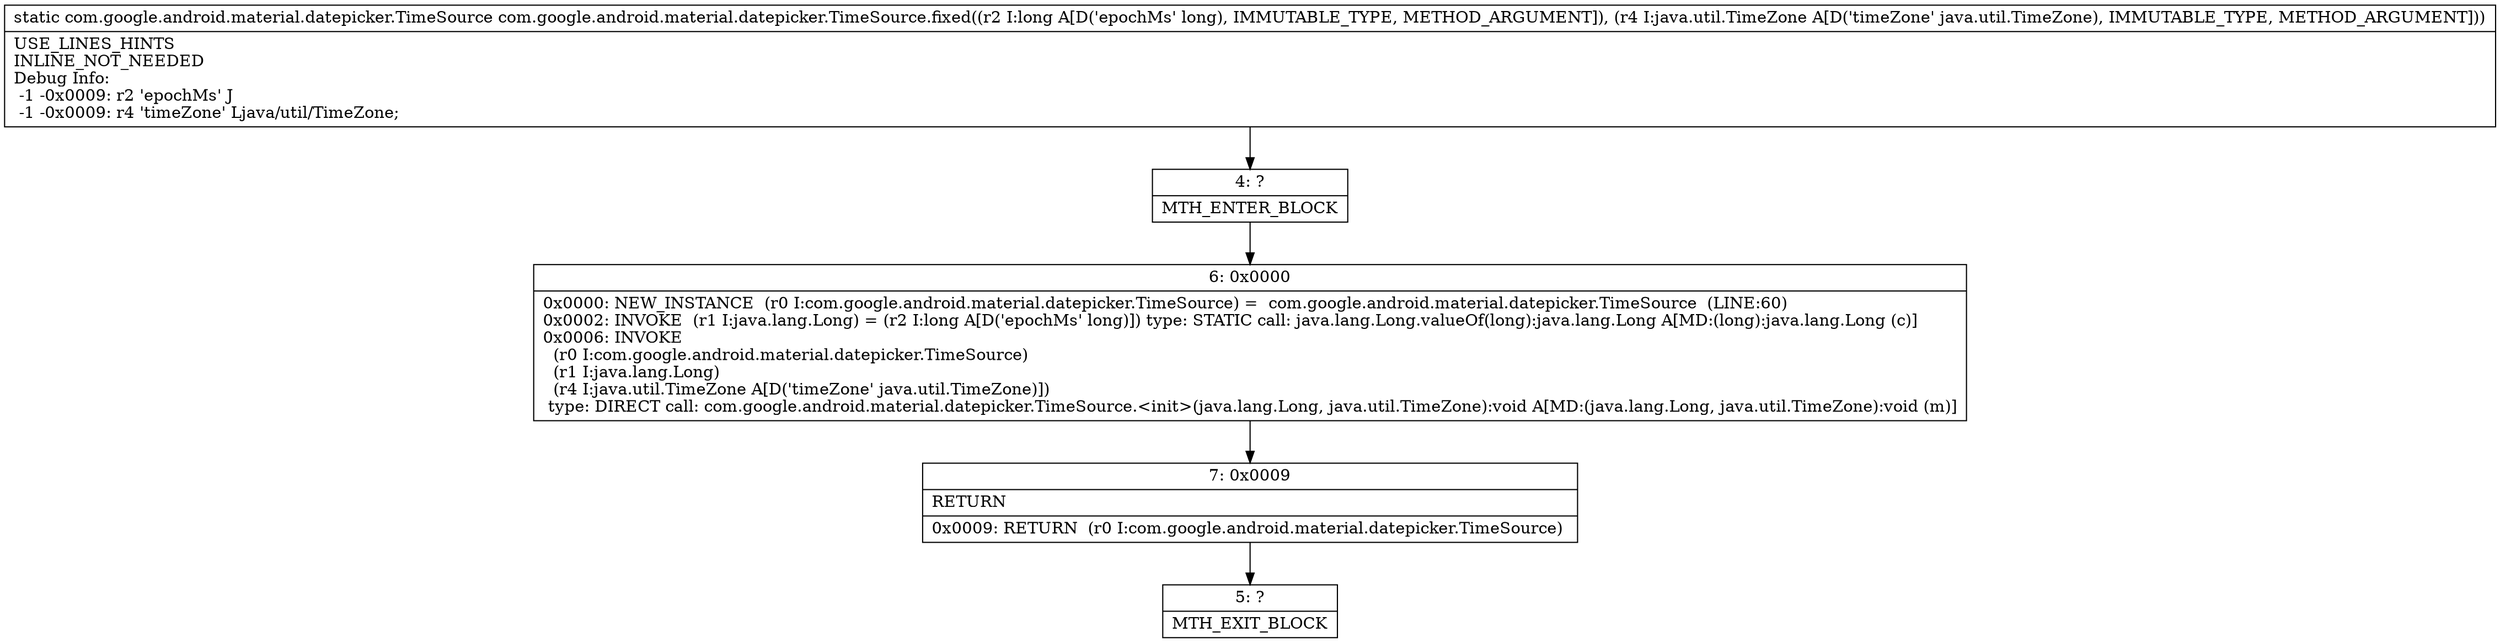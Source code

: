 digraph "CFG forcom.google.android.material.datepicker.TimeSource.fixed(JLjava\/util\/TimeZone;)Lcom\/google\/android\/material\/datepicker\/TimeSource;" {
Node_4 [shape=record,label="{4\:\ ?|MTH_ENTER_BLOCK\l}"];
Node_6 [shape=record,label="{6\:\ 0x0000|0x0000: NEW_INSTANCE  (r0 I:com.google.android.material.datepicker.TimeSource) =  com.google.android.material.datepicker.TimeSource  (LINE:60)\l0x0002: INVOKE  (r1 I:java.lang.Long) = (r2 I:long A[D('epochMs' long)]) type: STATIC call: java.lang.Long.valueOf(long):java.lang.Long A[MD:(long):java.lang.Long (c)]\l0x0006: INVOKE  \l  (r0 I:com.google.android.material.datepicker.TimeSource)\l  (r1 I:java.lang.Long)\l  (r4 I:java.util.TimeZone A[D('timeZone' java.util.TimeZone)])\l type: DIRECT call: com.google.android.material.datepicker.TimeSource.\<init\>(java.lang.Long, java.util.TimeZone):void A[MD:(java.lang.Long, java.util.TimeZone):void (m)]\l}"];
Node_7 [shape=record,label="{7\:\ 0x0009|RETURN\l|0x0009: RETURN  (r0 I:com.google.android.material.datepicker.TimeSource) \l}"];
Node_5 [shape=record,label="{5\:\ ?|MTH_EXIT_BLOCK\l}"];
MethodNode[shape=record,label="{static com.google.android.material.datepicker.TimeSource com.google.android.material.datepicker.TimeSource.fixed((r2 I:long A[D('epochMs' long), IMMUTABLE_TYPE, METHOD_ARGUMENT]), (r4 I:java.util.TimeZone A[D('timeZone' java.util.TimeZone), IMMUTABLE_TYPE, METHOD_ARGUMENT]))  | USE_LINES_HINTS\lINLINE_NOT_NEEDED\lDebug Info:\l  \-1 \-0x0009: r2 'epochMs' J\l  \-1 \-0x0009: r4 'timeZone' Ljava\/util\/TimeZone;\l}"];
MethodNode -> Node_4;Node_4 -> Node_6;
Node_6 -> Node_7;
Node_7 -> Node_5;
}

